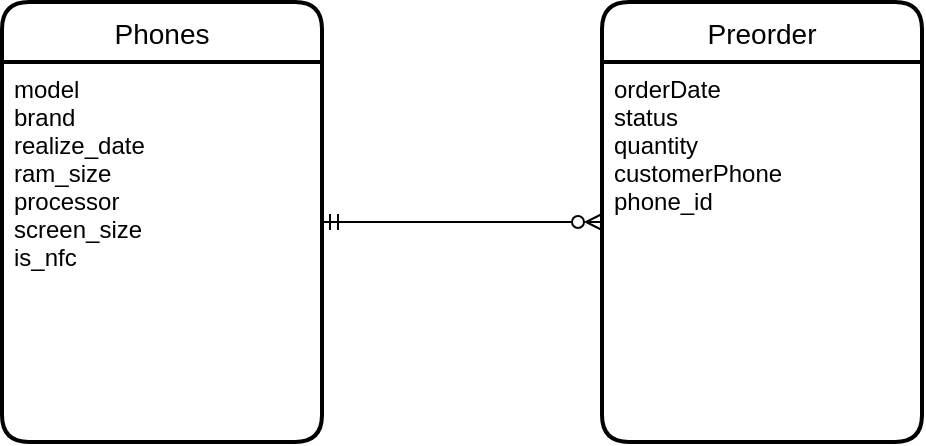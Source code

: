 <mxfile>
    <diagram id="t7CCVJKeJe8GD9Ouyq2V" name="Page-1">
        <mxGraphModel dx="683" dy="459" grid="1" gridSize="10" guides="1" tooltips="1" connect="1" arrows="1" fold="1" page="1" pageScale="1" pageWidth="827" pageHeight="1169" math="0" shadow="0">
            <root>
                <mxCell id="0"/>
                <mxCell id="1" parent="0"/>
                <mxCell id="2" value="Phones" style="swimlane;childLayout=stackLayout;horizontal=1;startSize=30;horizontalStack=0;rounded=1;fontSize=14;fontStyle=0;strokeWidth=2;resizeParent=0;resizeLast=1;shadow=0;align=center;" parent="1" vertex="1">
                    <mxGeometry x="10" y="120" width="160" height="220" as="geometry"/>
                </mxCell>
                <mxCell id="3" value="model&#10;brand&#10;realize_date&#10;ram_size&#10;processor&#10;screen_size&#10;is_nfc" style="align=left;strokeColor=none;fillColor=none;spacingLeft=4;fontSize=12;verticalAlign=top;resizable=0;rotatable=0;part=1;" parent="2" vertex="1">
                    <mxGeometry y="30" width="160" height="190" as="geometry"/>
                </mxCell>
                <mxCell id="11" value="Preorder" style="swimlane;childLayout=stackLayout;horizontal=1;startSize=30;horizontalStack=0;rounded=1;fontSize=14;fontStyle=0;strokeWidth=2;resizeParent=0;resizeLast=1;shadow=0;dashed=0;align=center;" parent="1" vertex="1">
                    <mxGeometry x="310" y="120" width="160" height="220" as="geometry"/>
                </mxCell>
                <mxCell id="12" value="orderDate&#10;status&#10;quantity&#10;customerPhone&#10;phone_id" style="align=left;strokeColor=none;fillColor=none;spacingLeft=4;fontSize=12;verticalAlign=top;resizable=0;rotatable=0;part=1;" parent="11" vertex="1">
                    <mxGeometry y="30" width="160" height="190" as="geometry"/>
                </mxCell>
                <mxCell id="14" value="" style="endArrow=ERzeroToMany;html=1;rounded=0;entryX=0;entryY=0.5;entryDx=0;entryDy=0;exitX=1;exitY=0.421;exitDx=0;exitDy=0;exitPerimeter=0;endFill=0;startArrow=ERmandOne;startFill=0;" parent="1" source="3" target="11" edge="1">
                    <mxGeometry relative="1" as="geometry">
                        <mxPoint x="190" y="230" as="sourcePoint"/>
                        <mxPoint x="330" y="229.5" as="targetPoint"/>
                    </mxGeometry>
                </mxCell>
            </root>
        </mxGraphModel>
    </diagram>
</mxfile>
